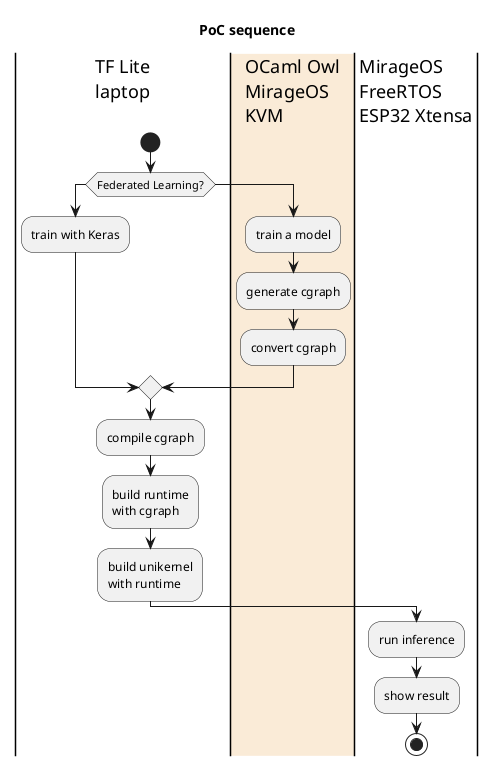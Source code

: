 @startuml
title PoC sequence
|TF Lite\nlaptop|
start
if (Federated Learning?) then
|TF Lite\nlaptop|
:train with Keras;
else
|#AntiqueWhite|OCaml Owl\nMirageOS\nKVM|
:train a model;
:generate cgraph;
:convert cgraph;
endif
|TF Lite\nlaptop|
:compile cgraph;
:build runtime\nwith cgraph;
:build unikernel\nwith runtime;
|MirageOS\nFreeRTOS\nESP32 Xtensa|
:run inference;
:show result;
stop
@enduml
